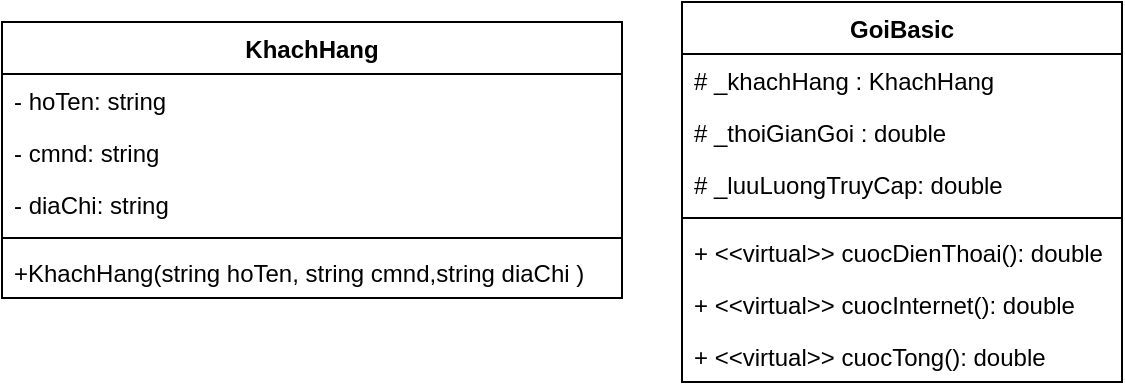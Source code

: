 <mxfile version="20.0.1" type="github">
  <diagram id="C5RBs43oDa-KdzZeNtuy" name="Page-1">
    <mxGraphModel dx="745" dy="452" grid="1" gridSize="10" guides="1" tooltips="1" connect="1" arrows="1" fold="1" page="1" pageScale="1" pageWidth="1169" pageHeight="1654" math="0" shadow="0">
      <root>
        <mxCell id="WIyWlLk6GJQsqaUBKTNV-0" />
        <mxCell id="WIyWlLk6GJQsqaUBKTNV-1" parent="WIyWlLk6GJQsqaUBKTNV-0" />
        <mxCell id="D8oo8o3zIuzaNru_TmPt-0" value="KhachHang" style="swimlane;fontStyle=1;align=center;verticalAlign=top;childLayout=stackLayout;horizontal=1;startSize=26;horizontalStack=0;resizeParent=1;resizeParentMax=0;resizeLast=0;collapsible=1;marginBottom=0;" vertex="1" parent="WIyWlLk6GJQsqaUBKTNV-1">
          <mxGeometry x="70" y="120" width="310" height="138" as="geometry" />
        </mxCell>
        <mxCell id="D8oo8o3zIuzaNru_TmPt-1" value="- hoTen: string" style="text;strokeColor=none;fillColor=none;align=left;verticalAlign=top;spacingLeft=4;spacingRight=4;overflow=hidden;rotatable=0;points=[[0,0.5],[1,0.5]];portConstraint=eastwest;" vertex="1" parent="D8oo8o3zIuzaNru_TmPt-0">
          <mxGeometry y="26" width="310" height="26" as="geometry" />
        </mxCell>
        <mxCell id="D8oo8o3zIuzaNru_TmPt-7" value="- cmnd: string" style="text;strokeColor=none;fillColor=none;align=left;verticalAlign=top;spacingLeft=4;spacingRight=4;overflow=hidden;rotatable=0;points=[[0,0.5],[1,0.5]];portConstraint=eastwest;" vertex="1" parent="D8oo8o3zIuzaNru_TmPt-0">
          <mxGeometry y="52" width="310" height="26" as="geometry" />
        </mxCell>
        <mxCell id="D8oo8o3zIuzaNru_TmPt-8" value="- diaChi: string" style="text;strokeColor=none;fillColor=none;align=left;verticalAlign=top;spacingLeft=4;spacingRight=4;overflow=hidden;rotatable=0;points=[[0,0.5],[1,0.5]];portConstraint=eastwest;" vertex="1" parent="D8oo8o3zIuzaNru_TmPt-0">
          <mxGeometry y="78" width="310" height="26" as="geometry" />
        </mxCell>
        <mxCell id="D8oo8o3zIuzaNru_TmPt-2" value="" style="line;strokeWidth=1;fillColor=none;align=left;verticalAlign=middle;spacingTop=-1;spacingLeft=3;spacingRight=3;rotatable=0;labelPosition=right;points=[];portConstraint=eastwest;" vertex="1" parent="D8oo8o3zIuzaNru_TmPt-0">
          <mxGeometry y="104" width="310" height="8" as="geometry" />
        </mxCell>
        <mxCell id="D8oo8o3zIuzaNru_TmPt-5" value="+KhachHang(string hoTen, string cmnd,string diaChi )" style="text;strokeColor=none;fillColor=none;align=left;verticalAlign=top;spacingLeft=4;spacingRight=4;overflow=hidden;rotatable=0;points=[[0,0.5],[1,0.5]];portConstraint=eastwest;" vertex="1" parent="D8oo8o3zIuzaNru_TmPt-0">
          <mxGeometry y="112" width="310" height="26" as="geometry" />
        </mxCell>
        <mxCell id="D8oo8o3zIuzaNru_TmPt-13" value="GoiBasic" style="swimlane;fontStyle=1;align=center;verticalAlign=top;childLayout=stackLayout;horizontal=1;startSize=26;horizontalStack=0;resizeParent=1;resizeParentMax=0;resizeLast=0;collapsible=1;marginBottom=0;fillColor=none;" vertex="1" parent="WIyWlLk6GJQsqaUBKTNV-1">
          <mxGeometry x="410" y="110" width="220" height="190" as="geometry" />
        </mxCell>
        <mxCell id="D8oo8o3zIuzaNru_TmPt-14" value="# _khachHang : KhachHang&#xa;" style="text;strokeColor=none;fillColor=none;align=left;verticalAlign=top;spacingLeft=4;spacingRight=4;overflow=hidden;rotatable=0;points=[[0,0.5],[1,0.5]];portConstraint=eastwest;" vertex="1" parent="D8oo8o3zIuzaNru_TmPt-13">
          <mxGeometry y="26" width="220" height="26" as="geometry" />
        </mxCell>
        <mxCell id="D8oo8o3zIuzaNru_TmPt-17" value="# _thoiGianGoi : double&#xa;" style="text;strokeColor=none;fillColor=none;align=left;verticalAlign=top;spacingLeft=4;spacingRight=4;overflow=hidden;rotatable=0;points=[[0,0.5],[1,0.5]];portConstraint=eastwest;" vertex="1" parent="D8oo8o3zIuzaNru_TmPt-13">
          <mxGeometry y="52" width="220" height="26" as="geometry" />
        </mxCell>
        <mxCell id="D8oo8o3zIuzaNru_TmPt-18" value="# _luuLuongTruyCap: double&#xa;" style="text;strokeColor=none;fillColor=none;align=left;verticalAlign=top;spacingLeft=4;spacingRight=4;overflow=hidden;rotatable=0;points=[[0,0.5],[1,0.5]];portConstraint=eastwest;" vertex="1" parent="D8oo8o3zIuzaNru_TmPt-13">
          <mxGeometry y="78" width="220" height="26" as="geometry" />
        </mxCell>
        <mxCell id="D8oo8o3zIuzaNru_TmPt-15" value="" style="line;strokeWidth=1;fillColor=none;align=left;verticalAlign=middle;spacingTop=-1;spacingLeft=3;spacingRight=3;rotatable=0;labelPosition=right;points=[];portConstraint=eastwest;" vertex="1" parent="D8oo8o3zIuzaNru_TmPt-13">
          <mxGeometry y="104" width="220" height="8" as="geometry" />
        </mxCell>
        <mxCell id="D8oo8o3zIuzaNru_TmPt-16" value="+ &lt;&lt;virtual&gt;&gt; cuocDienThoai(): double&#xa;" style="text;strokeColor=none;fillColor=none;align=left;verticalAlign=top;spacingLeft=4;spacingRight=4;overflow=hidden;rotatable=0;points=[[0,0.5],[1,0.5]];portConstraint=eastwest;" vertex="1" parent="D8oo8o3zIuzaNru_TmPt-13">
          <mxGeometry y="112" width="220" height="26" as="geometry" />
        </mxCell>
        <mxCell id="D8oo8o3zIuzaNru_TmPt-20" value="+ &lt;&lt;virtual&gt;&gt; cuocInternet(): double&#xa;" style="text;strokeColor=none;fillColor=none;align=left;verticalAlign=top;spacingLeft=4;spacingRight=4;overflow=hidden;rotatable=0;points=[[0,0.5],[1,0.5]];portConstraint=eastwest;" vertex="1" parent="D8oo8o3zIuzaNru_TmPt-13">
          <mxGeometry y="138" width="220" height="26" as="geometry" />
        </mxCell>
        <mxCell id="D8oo8o3zIuzaNru_TmPt-19" value="+ &lt;&lt;virtual&gt;&gt; cuocTong(): double&#xa;" style="text;strokeColor=none;fillColor=none;align=left;verticalAlign=top;spacingLeft=4;spacingRight=4;overflow=hidden;rotatable=0;points=[[0,0.5],[1,0.5]];portConstraint=eastwest;" vertex="1" parent="D8oo8o3zIuzaNru_TmPt-13">
          <mxGeometry y="164" width="220" height="26" as="geometry" />
        </mxCell>
      </root>
    </mxGraphModel>
  </diagram>
</mxfile>
